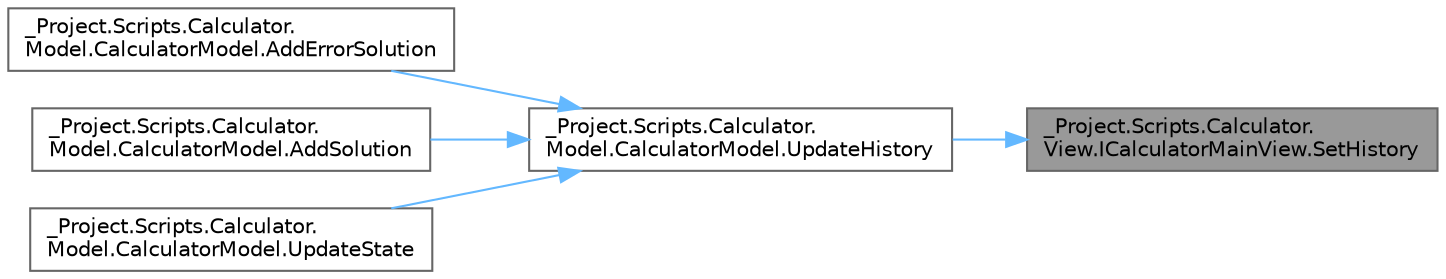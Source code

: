 digraph "_Project.Scripts.Calculator.View.ICalculatorMainView.SetHistory"
{
 // LATEX_PDF_SIZE
  bgcolor="transparent";
  edge [fontname=Helvetica,fontsize=10,labelfontname=Helvetica,labelfontsize=10];
  node [fontname=Helvetica,fontsize=10,shape=box,height=0.2,width=0.4];
  rankdir="RL";
  Node1 [id="Node000001",label="_Project.Scripts.Calculator.\lView.ICalculatorMainView.SetHistory",height=0.2,width=0.4,color="gray40", fillcolor="grey60", style="filled", fontcolor="black",tooltip="Метод записи истории математических вычислений в скролл UI."];
  Node1 -> Node2 [id="edge1_Node000001_Node000002",dir="back",color="steelblue1",style="solid",tooltip=" "];
  Node2 [id="Node000002",label="_Project.Scripts.Calculator.\lModel.CalculatorModel.UpdateHistory",height=0.2,width=0.4,color="grey40", fillcolor="white", style="filled",URL="$class___project_1_1_scripts_1_1_calculator_1_1_model_1_1_calculator_model.html#a9e97af421ae5b84c2cefa7dca21b43c5",tooltip="Метод обновления истории калькулятора"];
  Node2 -> Node3 [id="edge2_Node000002_Node000003",dir="back",color="steelblue1",style="solid",tooltip=" "];
  Node3 [id="Node000003",label="_Project.Scripts.Calculator.\lModel.CalculatorModel.AddErrorSolution",height=0.2,width=0.4,color="grey40", fillcolor="white", style="filled",URL="$class___project_1_1_scripts_1_1_calculator_1_1_model_1_1_calculator_model.html#a612d1241f5cd9917bc2904e78bb4686d",tooltip="Метод добавления ошибочного решения в историю"];
  Node2 -> Node4 [id="edge3_Node000002_Node000004",dir="back",color="steelblue1",style="solid",tooltip=" "];
  Node4 [id="Node000004",label="_Project.Scripts.Calculator.\lModel.CalculatorModel.AddSolution",height=0.2,width=0.4,color="grey40", fillcolor="white", style="filled",URL="$class___project_1_1_scripts_1_1_calculator_1_1_model_1_1_calculator_model.html#a408eacc75adc0a8021bc7509fb981a29",tooltip="Метод добавления решения в историю"];
  Node2 -> Node5 [id="edge4_Node000002_Node000005",dir="back",color="steelblue1",style="solid",tooltip=" "];
  Node5 [id="Node000005",label="_Project.Scripts.Calculator.\lModel.CalculatorModel.UpdateState",height=0.2,width=0.4,color="grey40", fillcolor="white", style="filled",URL="$class___project_1_1_scripts_1_1_calculator_1_1_model_1_1_calculator_model.html#a52539c00f0edb55abb6636931b750e11",tooltip="Метод обновления UI калькулятора"];
}
